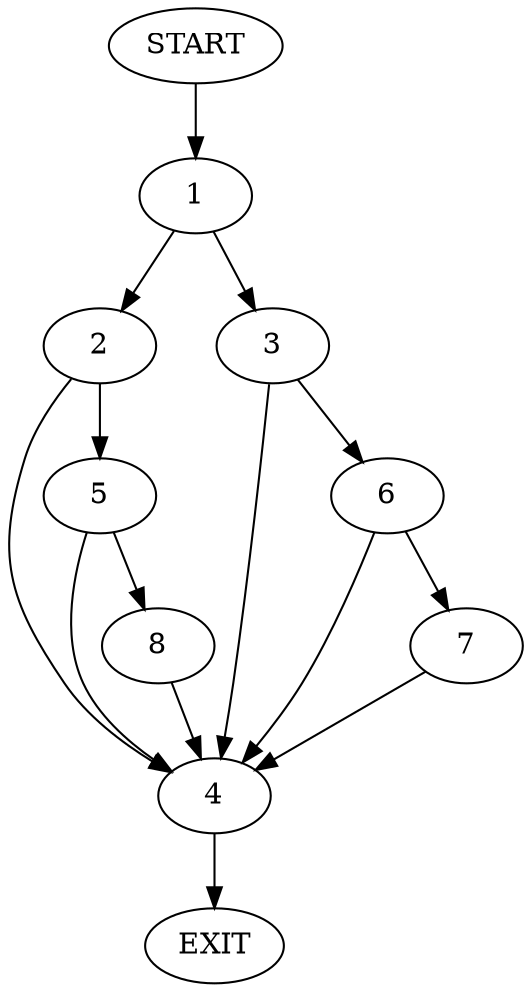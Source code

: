 digraph {
0 [label="START"]
9 [label="EXIT"]
0 -> 1
1 -> 2
1 -> 3
2 -> 4
2 -> 5
3 -> 4
3 -> 6
6 -> 4
6 -> 7
4 -> 9
7 -> 4
5 -> 4
5 -> 8
8 -> 4
}
